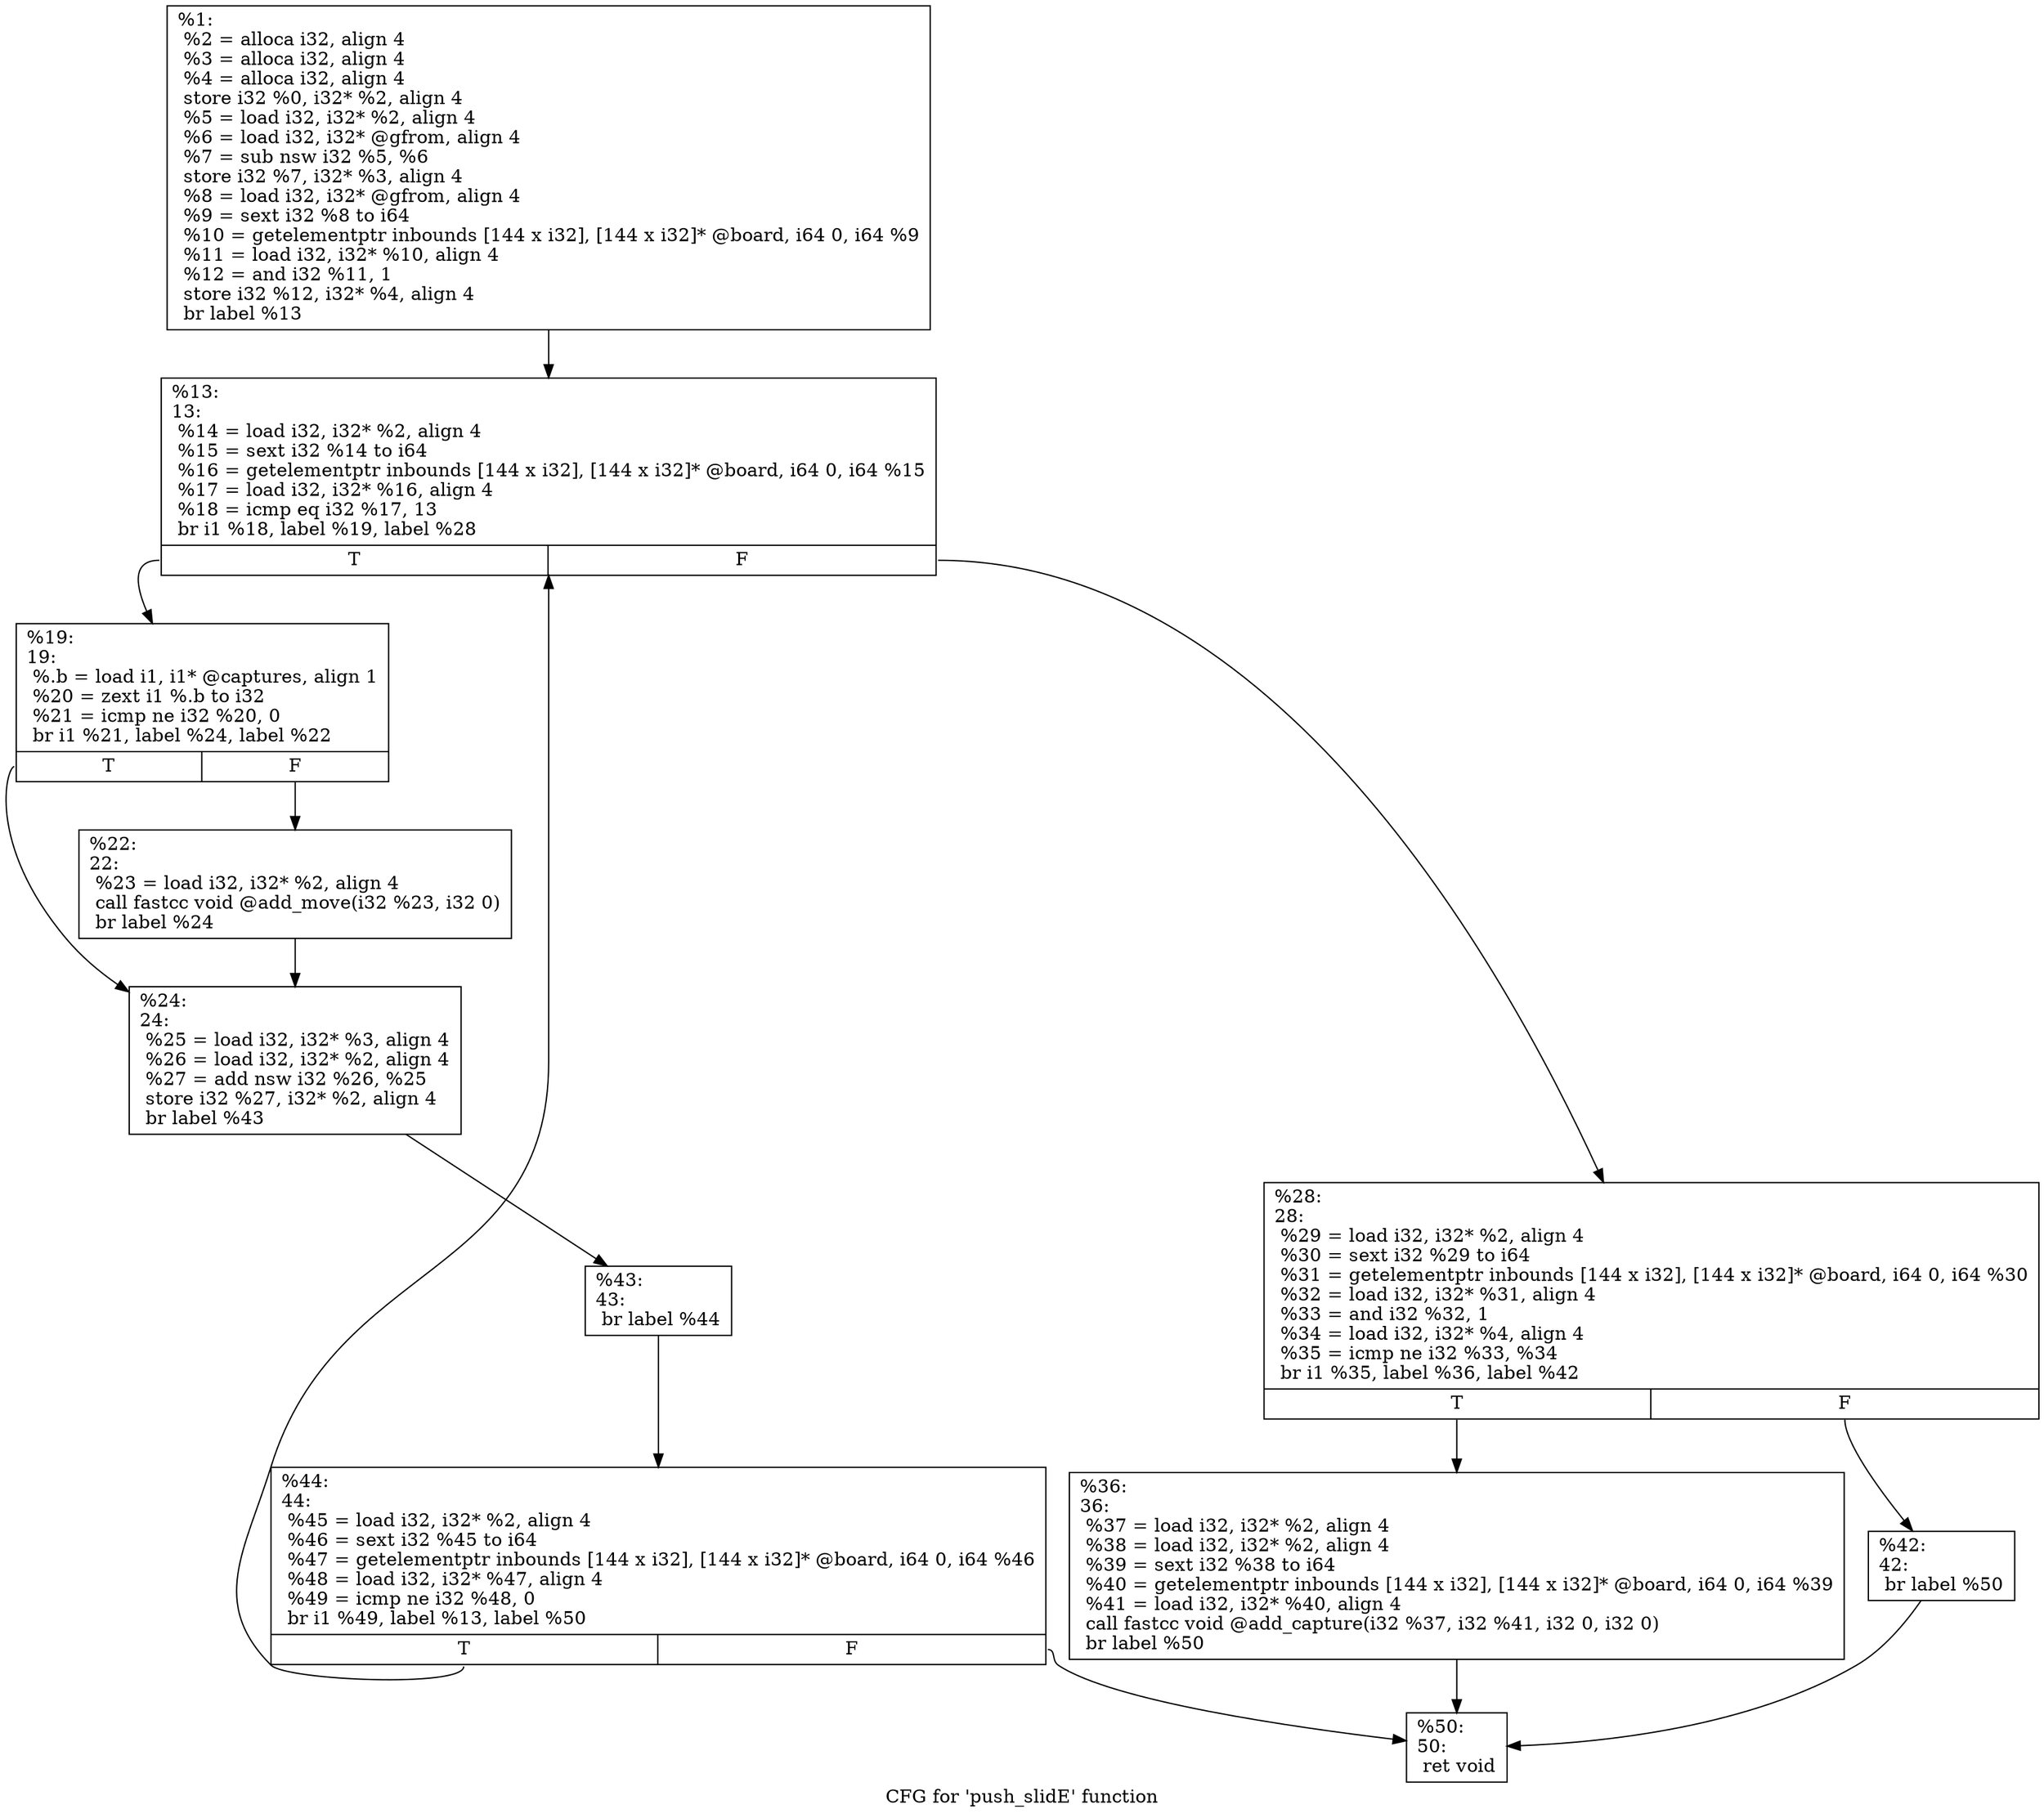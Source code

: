digraph "CFG for 'push_slidE' function" {
	label="CFG for 'push_slidE' function";

	Node0x2487220 [shape=record,label="{%1:\l  %2 = alloca i32, align 4\l  %3 = alloca i32, align 4\l  %4 = alloca i32, align 4\l  store i32 %0, i32* %2, align 4\l  %5 = load i32, i32* %2, align 4\l  %6 = load i32, i32* @gfrom, align 4\l  %7 = sub nsw i32 %5, %6\l  store i32 %7, i32* %3, align 4\l  %8 = load i32, i32* @gfrom, align 4\l  %9 = sext i32 %8 to i64\l  %10 = getelementptr inbounds [144 x i32], [144 x i32]* @board, i64 0, i64 %9\l  %11 = load i32, i32* %10, align 4\l  %12 = and i32 %11, 1\l  store i32 %12, i32* %4, align 4\l  br label %13\l}"];
	Node0x2487220 -> Node0x2488680;
	Node0x2488680 [shape=record,label="{%13:\l13:                                               \l  %14 = load i32, i32* %2, align 4\l  %15 = sext i32 %14 to i64\l  %16 = getelementptr inbounds [144 x i32], [144 x i32]* @board, i64 0, i64 %15\l  %17 = load i32, i32* %16, align 4\l  %18 = icmp eq i32 %17, 13\l  br i1 %18, label %19, label %28\l|{<s0>T|<s1>F}}"];
	Node0x2488680:s0 -> Node0x24886d0;
	Node0x2488680:s1 -> Node0x24887c0;
	Node0x24886d0 [shape=record,label="{%19:\l19:                                               \l  %.b = load i1, i1* @captures, align 1\l  %20 = zext i1 %.b to i32\l  %21 = icmp ne i32 %20, 0\l  br i1 %21, label %24, label %22\l|{<s0>T|<s1>F}}"];
	Node0x24886d0:s0 -> Node0x2488770;
	Node0x24886d0:s1 -> Node0x2488720;
	Node0x2488720 [shape=record,label="{%22:\l22:                                               \l  %23 = load i32, i32* %2, align 4\l  call fastcc void @add_move(i32 %23, i32 0)\l  br label %24\l}"];
	Node0x2488720 -> Node0x2488770;
	Node0x2488770 [shape=record,label="{%24:\l24:                                               \l  %25 = load i32, i32* %3, align 4\l  %26 = load i32, i32* %2, align 4\l  %27 = add nsw i32 %26, %25\l  store i32 %27, i32* %2, align 4\l  br label %43\l}"];
	Node0x2488770 -> Node0x24888b0;
	Node0x24887c0 [shape=record,label="{%28:\l28:                                               \l  %29 = load i32, i32* %2, align 4\l  %30 = sext i32 %29 to i64\l  %31 = getelementptr inbounds [144 x i32], [144 x i32]* @board, i64 0, i64 %30\l  %32 = load i32, i32* %31, align 4\l  %33 = and i32 %32, 1\l  %34 = load i32, i32* %4, align 4\l  %35 = icmp ne i32 %33, %34\l  br i1 %35, label %36, label %42\l|{<s0>T|<s1>F}}"];
	Node0x24887c0:s0 -> Node0x2488810;
	Node0x24887c0:s1 -> Node0x2488860;
	Node0x2488810 [shape=record,label="{%36:\l36:                                               \l  %37 = load i32, i32* %2, align 4\l  %38 = load i32, i32* %2, align 4\l  %39 = sext i32 %38 to i64\l  %40 = getelementptr inbounds [144 x i32], [144 x i32]* @board, i64 0, i64 %39\l  %41 = load i32, i32* %40, align 4\l  call fastcc void @add_capture(i32 %37, i32 %41, i32 0, i32 0)\l  br label %50\l}"];
	Node0x2488810 -> Node0x2488950;
	Node0x2488860 [shape=record,label="{%42:\l42:                                               \l  br label %50\l}"];
	Node0x2488860 -> Node0x2488950;
	Node0x24888b0 [shape=record,label="{%43:\l43:                                               \l  br label %44\l}"];
	Node0x24888b0 -> Node0x2488900;
	Node0x2488900 [shape=record,label="{%44:\l44:                                               \l  %45 = load i32, i32* %2, align 4\l  %46 = sext i32 %45 to i64\l  %47 = getelementptr inbounds [144 x i32], [144 x i32]* @board, i64 0, i64 %46\l  %48 = load i32, i32* %47, align 4\l  %49 = icmp ne i32 %48, 0\l  br i1 %49, label %13, label %50\l|{<s0>T|<s1>F}}"];
	Node0x2488900:s0 -> Node0x2488680;
	Node0x2488900:s1 -> Node0x2488950;
	Node0x2488950 [shape=record,label="{%50:\l50:                                               \l  ret void\l}"];
}
